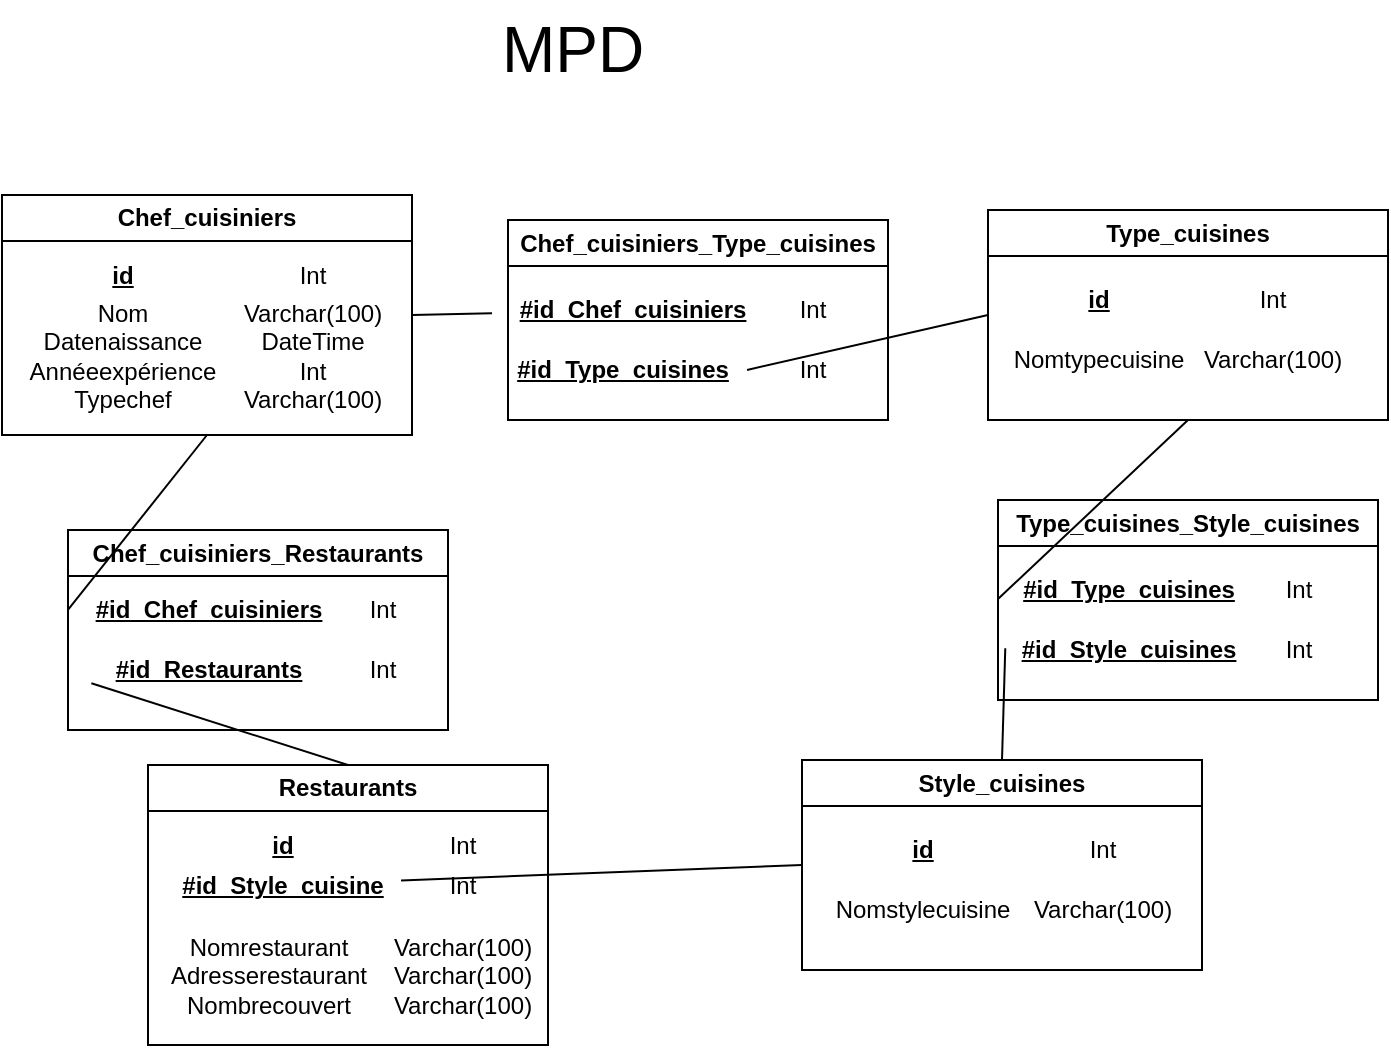 <mxfile version="26.1.1">
  <diagram name="Page-1" id="zpTf2daEeOjCyLCGgHJU">
    <mxGraphModel dx="1393" dy="2665" grid="1" gridSize="10" guides="1" tooltips="1" connect="1" arrows="1" fold="1" page="1" pageScale="1" pageWidth="827" pageHeight="1169" math="0" shadow="0">
      <root>
        <mxCell id="0" />
        <mxCell id="1" parent="0" />
        <mxCell id="tEx3_piYEMlh2_4_1Kg4-1" value="&lt;font style=&quot;font-size: 32px;&quot;&gt;MPD&lt;/font&gt;" style="text;html=1;align=center;verticalAlign=middle;resizable=0;points=[];autosize=1;strokeColor=none;fillColor=none;" vertex="1" parent="1">
          <mxGeometry x="1150" y="-30" width="90" height="50" as="geometry" />
        </mxCell>
        <mxCell id="tEx3_piYEMlh2_4_1Kg4-2" value="Chef_cuisiniers" style="swimlane;whiteSpace=wrap;html=1;" vertex="1" parent="1">
          <mxGeometry x="910" y="67.5" width="205" height="120" as="geometry" />
        </mxCell>
        <mxCell id="tEx3_piYEMlh2_4_1Kg4-3" value="&lt;b&gt;&lt;u&gt;id&lt;/u&gt;&lt;/b&gt;" style="text;html=1;align=center;verticalAlign=middle;resizable=0;points=[];autosize=1;strokeColor=none;fillColor=none;" vertex="1" parent="tEx3_piYEMlh2_4_1Kg4-2">
          <mxGeometry x="45" y="25" width="30" height="30" as="geometry" />
        </mxCell>
        <mxCell id="tEx3_piYEMlh2_4_1Kg4-4" value="Nom&lt;div&gt;Datenaissance&lt;/div&gt;&lt;div&gt;Annéeexpérience&lt;/div&gt;&lt;div&gt;Typechef&lt;/div&gt;" style="text;html=1;align=center;verticalAlign=middle;resizable=0;points=[];autosize=1;strokeColor=none;fillColor=none;" vertex="1" parent="tEx3_piYEMlh2_4_1Kg4-2">
          <mxGeometry y="45" width="120" height="70" as="geometry" />
        </mxCell>
        <mxCell id="tEx3_piYEMlh2_4_1Kg4-5" value="Int" style="text;html=1;align=center;verticalAlign=middle;resizable=0;points=[];autosize=1;strokeColor=none;fillColor=none;" vertex="1" parent="tEx3_piYEMlh2_4_1Kg4-2">
          <mxGeometry x="135" y="25" width="40" height="30" as="geometry" />
        </mxCell>
        <mxCell id="tEx3_piYEMlh2_4_1Kg4-6" value="Varchar(100)&lt;div&gt;DateTime&lt;/div&gt;&lt;div&gt;Int&lt;/div&gt;&lt;div&gt;Varchar(100)&lt;/div&gt;" style="text;html=1;align=center;verticalAlign=middle;resizable=0;points=[];autosize=1;strokeColor=none;fillColor=none;" vertex="1" parent="tEx3_piYEMlh2_4_1Kg4-2">
          <mxGeometry x="110" y="45" width="90" height="70" as="geometry" />
        </mxCell>
        <mxCell id="tEx3_piYEMlh2_4_1Kg4-7" value="Style_cuisines" style="swimlane;whiteSpace=wrap;html=1;" vertex="1" parent="1">
          <mxGeometry x="1310" y="350" width="200" height="105" as="geometry" />
        </mxCell>
        <mxCell id="tEx3_piYEMlh2_4_1Kg4-8" value="&lt;b&gt;&lt;u&gt;id&lt;/u&gt;&lt;/b&gt;" style="text;html=1;align=center;verticalAlign=middle;resizable=0;points=[];autosize=1;strokeColor=none;fillColor=none;" vertex="1" parent="tEx3_piYEMlh2_4_1Kg4-7">
          <mxGeometry x="45" y="30" width="30" height="30" as="geometry" />
        </mxCell>
        <mxCell id="tEx3_piYEMlh2_4_1Kg4-9" value="Nomstylecuisine" style="text;html=1;align=center;verticalAlign=middle;resizable=0;points=[];autosize=1;strokeColor=none;fillColor=none;" vertex="1" parent="tEx3_piYEMlh2_4_1Kg4-7">
          <mxGeometry x="5" y="60" width="110" height="30" as="geometry" />
        </mxCell>
        <mxCell id="tEx3_piYEMlh2_4_1Kg4-10" value="Int" style="text;html=1;align=center;verticalAlign=middle;resizable=0;points=[];autosize=1;strokeColor=none;fillColor=none;" vertex="1" parent="tEx3_piYEMlh2_4_1Kg4-7">
          <mxGeometry x="130" y="30" width="40" height="30" as="geometry" />
        </mxCell>
        <mxCell id="tEx3_piYEMlh2_4_1Kg4-11" value="Varchar(100)" style="text;html=1;align=center;verticalAlign=middle;resizable=0;points=[];autosize=1;strokeColor=none;fillColor=none;" vertex="1" parent="tEx3_piYEMlh2_4_1Kg4-7">
          <mxGeometry x="105" y="60" width="90" height="30" as="geometry" />
        </mxCell>
        <mxCell id="tEx3_piYEMlh2_4_1Kg4-12" value="Restaurants" style="swimlane;whiteSpace=wrap;html=1;" vertex="1" parent="1">
          <mxGeometry x="983" y="352.5" width="200" height="140" as="geometry" />
        </mxCell>
        <mxCell id="tEx3_piYEMlh2_4_1Kg4-13" value="&lt;div&gt;&lt;b&gt;&lt;u&gt;#id_Style_cuisine&lt;/u&gt;&lt;/b&gt;&lt;/div&gt;" style="text;html=1;align=center;verticalAlign=middle;resizable=0;points=[];autosize=1;strokeColor=none;fillColor=none;" vertex="1" parent="tEx3_piYEMlh2_4_1Kg4-12">
          <mxGeometry x="7" y="45" width="120" height="30" as="geometry" />
        </mxCell>
        <mxCell id="tEx3_piYEMlh2_4_1Kg4-14" value="Nomrestaurant&lt;div&gt;Adresserestaurant&lt;/div&gt;&lt;div&gt;Nombrecouvert&lt;/div&gt;" style="text;html=1;align=center;verticalAlign=middle;resizable=0;points=[];autosize=1;strokeColor=none;fillColor=none;" vertex="1" parent="tEx3_piYEMlh2_4_1Kg4-12">
          <mxGeometry y="75" width="120" height="60" as="geometry" />
        </mxCell>
        <mxCell id="tEx3_piYEMlh2_4_1Kg4-15" value="&lt;b&gt;&lt;u&gt;id&lt;/u&gt;&lt;/b&gt;" style="text;html=1;align=center;verticalAlign=middle;resizable=0;points=[];autosize=1;strokeColor=none;fillColor=none;" vertex="1" parent="tEx3_piYEMlh2_4_1Kg4-12">
          <mxGeometry x="52" y="25" width="30" height="30" as="geometry" />
        </mxCell>
        <mxCell id="tEx3_piYEMlh2_4_1Kg4-16" value="Int" style="text;html=1;align=center;verticalAlign=middle;resizable=0;points=[];autosize=1;strokeColor=none;fillColor=none;" vertex="1" parent="tEx3_piYEMlh2_4_1Kg4-12">
          <mxGeometry x="137" y="25" width="40" height="30" as="geometry" />
        </mxCell>
        <mxCell id="tEx3_piYEMlh2_4_1Kg4-17" value="Int" style="text;html=1;align=center;verticalAlign=middle;resizable=0;points=[];autosize=1;strokeColor=none;fillColor=none;" vertex="1" parent="tEx3_piYEMlh2_4_1Kg4-12">
          <mxGeometry x="137" y="45" width="40" height="30" as="geometry" />
        </mxCell>
        <mxCell id="tEx3_piYEMlh2_4_1Kg4-18" value="Varchar(100)&lt;div&gt;Varchar(100)&lt;/div&gt;&lt;div&gt;Varchar(100)&lt;/div&gt;" style="text;html=1;align=center;verticalAlign=middle;resizable=0;points=[];autosize=1;strokeColor=none;fillColor=none;" vertex="1" parent="tEx3_piYEMlh2_4_1Kg4-12">
          <mxGeometry x="112" y="75" width="90" height="60" as="geometry" />
        </mxCell>
        <mxCell id="tEx3_piYEMlh2_4_1Kg4-19" value="Type_cuisines" style="swimlane;whiteSpace=wrap;html=1;" vertex="1" parent="1">
          <mxGeometry x="1403" y="75" width="200" height="105" as="geometry" />
        </mxCell>
        <mxCell id="tEx3_piYEMlh2_4_1Kg4-20" value="&lt;b&gt;&lt;u&gt;id&lt;/u&gt;&lt;/b&gt;" style="text;html=1;align=center;verticalAlign=middle;resizable=0;points=[];autosize=1;strokeColor=none;fillColor=none;" vertex="1" parent="tEx3_piYEMlh2_4_1Kg4-19">
          <mxGeometry x="40" y="30" width="30" height="30" as="geometry" />
        </mxCell>
        <mxCell id="tEx3_piYEMlh2_4_1Kg4-21" value="Nomtypecuisine" style="text;html=1;align=center;verticalAlign=middle;resizable=0;points=[];autosize=1;strokeColor=none;fillColor=none;" vertex="1" parent="tEx3_piYEMlh2_4_1Kg4-19">
          <mxGeometry y="60" width="110" height="30" as="geometry" />
        </mxCell>
        <mxCell id="tEx3_piYEMlh2_4_1Kg4-22" value="Varchar(100)" style="text;html=1;align=center;verticalAlign=middle;resizable=0;points=[];autosize=1;strokeColor=none;fillColor=none;" vertex="1" parent="tEx3_piYEMlh2_4_1Kg4-19">
          <mxGeometry x="97" y="60" width="90" height="30" as="geometry" />
        </mxCell>
        <mxCell id="tEx3_piYEMlh2_4_1Kg4-23" value="Int" style="text;html=1;align=center;verticalAlign=middle;resizable=0;points=[];autosize=1;strokeColor=none;fillColor=none;" vertex="1" parent="tEx3_piYEMlh2_4_1Kg4-19">
          <mxGeometry x="122" y="30" width="40" height="30" as="geometry" />
        </mxCell>
        <mxCell id="tEx3_piYEMlh2_4_1Kg4-24" value="Chef_cuisiniers_Type_cuisines" style="swimlane;whiteSpace=wrap;html=1;" vertex="1" parent="1">
          <mxGeometry x="1163" y="80" width="190" height="100" as="geometry" />
        </mxCell>
        <mxCell id="tEx3_piYEMlh2_4_1Kg4-25" value="&lt;b&gt;&lt;u&gt;#id_Chef_cuisiniers&lt;/u&gt;&lt;/b&gt;" style="text;html=1;align=center;verticalAlign=middle;resizable=0;points=[];autosize=1;strokeColor=none;fillColor=none;" vertex="1" parent="tEx3_piYEMlh2_4_1Kg4-24">
          <mxGeometry x="-8" y="30" width="140" height="30" as="geometry" />
        </mxCell>
        <mxCell id="tEx3_piYEMlh2_4_1Kg4-26" value="&lt;b&gt;&lt;u&gt;#id_Type_cuisines&lt;/u&gt;&lt;/b&gt;" style="text;html=1;align=center;verticalAlign=middle;resizable=0;points=[];autosize=1;strokeColor=none;fillColor=none;" vertex="1" parent="tEx3_piYEMlh2_4_1Kg4-24">
          <mxGeometry x="-8" y="60" width="130" height="30" as="geometry" />
        </mxCell>
        <mxCell id="tEx3_piYEMlh2_4_1Kg4-27" value="Int" style="text;html=1;align=center;verticalAlign=middle;resizable=0;points=[];autosize=1;strokeColor=none;fillColor=none;" vertex="1" parent="tEx3_piYEMlh2_4_1Kg4-24">
          <mxGeometry x="132" y="30" width="40" height="30" as="geometry" />
        </mxCell>
        <mxCell id="tEx3_piYEMlh2_4_1Kg4-28" value="Int" style="text;html=1;align=center;verticalAlign=middle;resizable=0;points=[];autosize=1;strokeColor=none;fillColor=none;" vertex="1" parent="tEx3_piYEMlh2_4_1Kg4-24">
          <mxGeometry x="132" y="60" width="40" height="30" as="geometry" />
        </mxCell>
        <mxCell id="tEx3_piYEMlh2_4_1Kg4-29" value="" style="endArrow=none;html=1;rounded=0;entryX=1;entryY=0.5;entryDx=0;entryDy=0;" edge="1" parent="1" source="tEx3_piYEMlh2_4_1Kg4-25" target="tEx3_piYEMlh2_4_1Kg4-2">
          <mxGeometry width="50" height="50" relative="1" as="geometry">
            <mxPoint x="1083" y="240" as="sourcePoint" />
            <mxPoint x="1133" y="190" as="targetPoint" />
          </mxGeometry>
        </mxCell>
        <mxCell id="tEx3_piYEMlh2_4_1Kg4-30" value="" style="endArrow=none;html=1;rounded=0;entryX=0;entryY=0.5;entryDx=0;entryDy=0;exitX=0.981;exitY=0.499;exitDx=0;exitDy=0;exitPerimeter=0;" edge="1" parent="1" source="tEx3_piYEMlh2_4_1Kg4-26" target="tEx3_piYEMlh2_4_1Kg4-19">
          <mxGeometry width="50" height="50" relative="1" as="geometry">
            <mxPoint x="1343" y="250" as="sourcePoint" />
            <mxPoint x="1393" y="200" as="targetPoint" />
          </mxGeometry>
        </mxCell>
        <mxCell id="tEx3_piYEMlh2_4_1Kg4-31" value="Type_cuisines_Style_cuisines" style="swimlane;whiteSpace=wrap;html=1;" vertex="1" parent="1">
          <mxGeometry x="1408" y="220" width="190" height="100" as="geometry" />
        </mxCell>
        <mxCell id="tEx3_piYEMlh2_4_1Kg4-32" value="&lt;b&gt;&lt;u&gt;#id_Type_cuisines&lt;/u&gt;&lt;/b&gt;" style="text;html=1;align=center;verticalAlign=middle;resizable=0;points=[];autosize=1;strokeColor=none;fillColor=none;" vertex="1" parent="tEx3_piYEMlh2_4_1Kg4-31">
          <mxGeometry y="30" width="130" height="30" as="geometry" />
        </mxCell>
        <mxCell id="tEx3_piYEMlh2_4_1Kg4-33" value="&lt;b&gt;&lt;u&gt;#id_Style_cuisines&lt;/u&gt;&lt;/b&gt;" style="text;html=1;align=center;verticalAlign=middle;resizable=0;points=[];autosize=1;strokeColor=none;fillColor=none;" vertex="1" parent="tEx3_piYEMlh2_4_1Kg4-31">
          <mxGeometry y="60" width="130" height="30" as="geometry" />
        </mxCell>
        <mxCell id="tEx3_piYEMlh2_4_1Kg4-34" value="Int" style="text;html=1;align=center;verticalAlign=middle;resizable=0;points=[];autosize=1;strokeColor=none;fillColor=none;" vertex="1" parent="tEx3_piYEMlh2_4_1Kg4-31">
          <mxGeometry x="130" y="60" width="40" height="30" as="geometry" />
        </mxCell>
        <mxCell id="tEx3_piYEMlh2_4_1Kg4-35" value="Int" style="text;html=1;align=center;verticalAlign=middle;resizable=0;points=[];autosize=1;strokeColor=none;fillColor=none;" vertex="1" parent="tEx3_piYEMlh2_4_1Kg4-31">
          <mxGeometry x="130" y="30" width="40" height="30" as="geometry" />
        </mxCell>
        <mxCell id="tEx3_piYEMlh2_4_1Kg4-36" value="" style="endArrow=none;html=1;rounded=0;entryX=0.5;entryY=1;entryDx=0;entryDy=0;exitX=0;exitY=0.651;exitDx=0;exitDy=0;exitPerimeter=0;" edge="1" parent="1" source="tEx3_piYEMlh2_4_1Kg4-32" target="tEx3_piYEMlh2_4_1Kg4-19">
          <mxGeometry width="50" height="50" relative="1" as="geometry">
            <mxPoint x="1313" y="290" as="sourcePoint" />
            <mxPoint x="1363" y="240" as="targetPoint" />
          </mxGeometry>
        </mxCell>
        <mxCell id="tEx3_piYEMlh2_4_1Kg4-37" value="" style="endArrow=none;html=1;rounded=0;entryX=0.028;entryY=0.472;entryDx=0;entryDy=0;entryPerimeter=0;exitX=0.5;exitY=0;exitDx=0;exitDy=0;" edge="1" parent="1" source="tEx3_piYEMlh2_4_1Kg4-7" target="tEx3_piYEMlh2_4_1Kg4-33">
          <mxGeometry width="50" height="50" relative="1" as="geometry">
            <mxPoint x="1273" y="310" as="sourcePoint" />
            <mxPoint x="1323" y="260" as="targetPoint" />
          </mxGeometry>
        </mxCell>
        <mxCell id="tEx3_piYEMlh2_4_1Kg4-38" value="" style="endArrow=none;html=1;rounded=0;exitX=0.996;exitY=0.423;exitDx=0;exitDy=0;exitPerimeter=0;entryX=0;entryY=0.5;entryDx=0;entryDy=0;" edge="1" parent="1" source="tEx3_piYEMlh2_4_1Kg4-13" target="tEx3_piYEMlh2_4_1Kg4-7">
          <mxGeometry width="50" height="50" relative="1" as="geometry">
            <mxPoint x="1053" y="310" as="sourcePoint" />
            <mxPoint x="1103" y="260" as="targetPoint" />
          </mxGeometry>
        </mxCell>
        <mxCell id="tEx3_piYEMlh2_4_1Kg4-39" value="Chef_cuisiniers_Restaurants" style="swimlane;whiteSpace=wrap;html=1;" vertex="1" parent="1">
          <mxGeometry x="943" y="235" width="190" height="100" as="geometry" />
        </mxCell>
        <mxCell id="tEx3_piYEMlh2_4_1Kg4-40" value="&lt;b&gt;&lt;u&gt;#id_Chef_cuisiniers&lt;/u&gt;&lt;/b&gt;" style="text;html=1;align=center;verticalAlign=middle;resizable=0;points=[];autosize=1;strokeColor=none;fillColor=none;" vertex="1" parent="tEx3_piYEMlh2_4_1Kg4-39">
          <mxGeometry y="25" width="140" height="30" as="geometry" />
        </mxCell>
        <mxCell id="tEx3_piYEMlh2_4_1Kg4-41" value="&lt;b&gt;&lt;u&gt;#id_Restaurants&lt;/u&gt;&lt;/b&gt;" style="text;html=1;align=center;verticalAlign=middle;resizable=0;points=[];autosize=1;strokeColor=none;fillColor=none;" vertex="1" parent="tEx3_piYEMlh2_4_1Kg4-39">
          <mxGeometry x="10" y="55" width="120" height="30" as="geometry" />
        </mxCell>
        <mxCell id="tEx3_piYEMlh2_4_1Kg4-42" value="Int" style="text;html=1;align=center;verticalAlign=middle;resizable=0;points=[];autosize=1;strokeColor=none;fillColor=none;" vertex="1" parent="tEx3_piYEMlh2_4_1Kg4-39">
          <mxGeometry x="137" y="25" width="40" height="30" as="geometry" />
        </mxCell>
        <mxCell id="tEx3_piYEMlh2_4_1Kg4-43" value="Int" style="text;html=1;align=center;verticalAlign=middle;resizable=0;points=[];autosize=1;strokeColor=none;fillColor=none;" vertex="1" parent="tEx3_piYEMlh2_4_1Kg4-39">
          <mxGeometry x="137" y="55" width="40" height="30" as="geometry" />
        </mxCell>
        <mxCell id="tEx3_piYEMlh2_4_1Kg4-44" value="" style="endArrow=none;html=1;rounded=0;entryX=0.5;entryY=0;entryDx=0;entryDy=0;exitX=0.014;exitY=0.721;exitDx=0;exitDy=0;exitPerimeter=0;" edge="1" parent="1" source="tEx3_piYEMlh2_4_1Kg4-41" target="tEx3_piYEMlh2_4_1Kg4-12">
          <mxGeometry width="50" height="50" relative="1" as="geometry">
            <mxPoint x="903" y="420" as="sourcePoint" />
            <mxPoint x="953" y="370" as="targetPoint" />
          </mxGeometry>
        </mxCell>
        <mxCell id="tEx3_piYEMlh2_4_1Kg4-45" value="" style="endArrow=none;html=1;rounded=0;entryX=-0.001;entryY=0.504;entryDx=0;entryDy=0;entryPerimeter=0;exitX=0.5;exitY=1;exitDx=0;exitDy=0;" edge="1" parent="1" source="tEx3_piYEMlh2_4_1Kg4-2" target="tEx3_piYEMlh2_4_1Kg4-40">
          <mxGeometry width="50" height="50" relative="1" as="geometry">
            <mxPoint x="853" y="320" as="sourcePoint" />
            <mxPoint x="903" y="270" as="targetPoint" />
          </mxGeometry>
        </mxCell>
      </root>
    </mxGraphModel>
  </diagram>
</mxfile>
